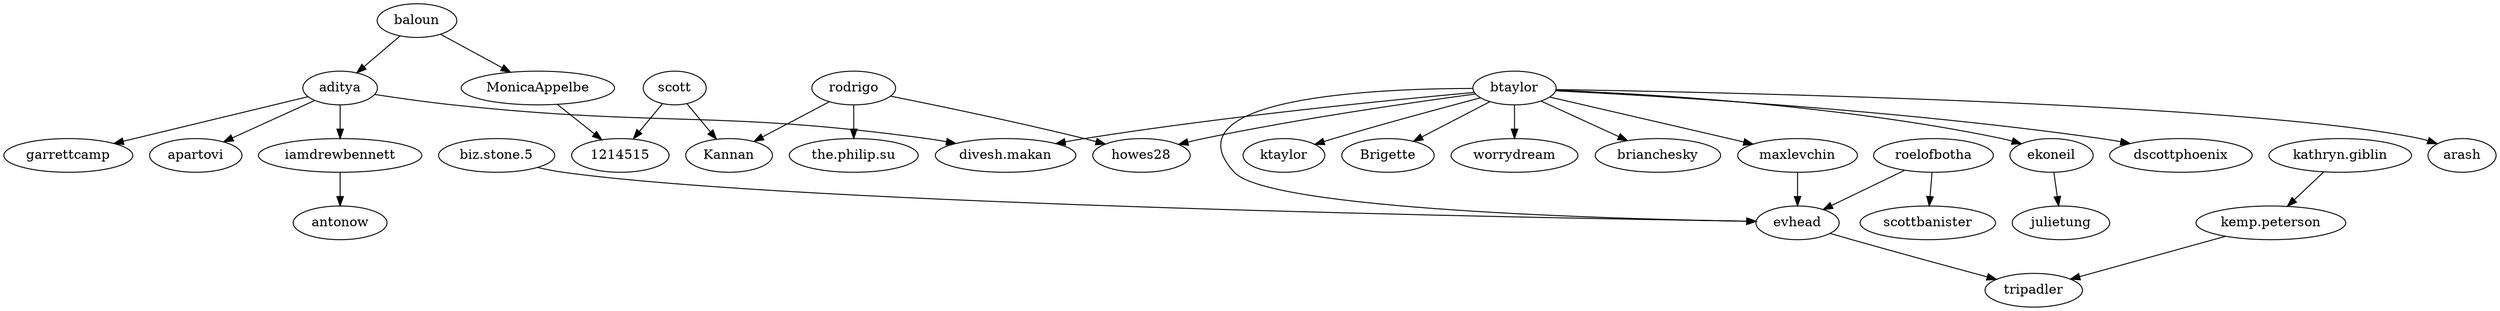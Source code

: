 strict digraph  {
	ekoneil -> julietung;
	"kathryn.giblin" -> "kemp.peterson";
	baloun -> MonicaAppelbe;
	baloun -> aditya;
	maxlevchin -> evhead;
	aditya -> iamdrewbennett;
	aditya -> garrettcamp;
	aditya -> apartovi;
	aditya -> "divesh.makan";
	MonicaAppelbe -> 1214515;
	scott -> Kannan;
	scott -> 1214515;
	rodrigo -> "the.philip.su";
	rodrigo -> Kannan;
	rodrigo -> howes28;
	iamdrewbennett -> antonow;
	"kemp.peterson" -> tripadler;
	"biz.stone.5" -> evhead;
	btaylor -> dscottphoenix;
	btaylor -> arash;
	btaylor -> ktaylor;
	btaylor -> evhead;
	btaylor -> Brigette;
	btaylor -> worrydream;
	btaylor -> howes28;
	btaylor -> "divesh.makan";
	btaylor -> ekoneil;
	btaylor -> brianchesky;
	btaylor -> maxlevchin;
	roelofbotha -> scottbanister;
	roelofbotha -> evhead;
	evhead -> tripadler;
}
